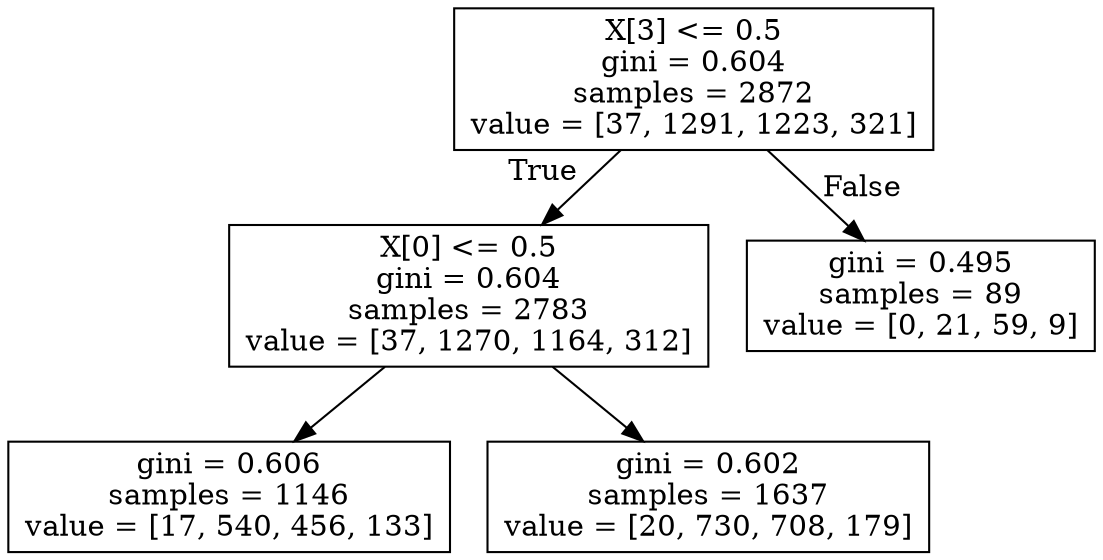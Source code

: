 digraph Tree {
node [shape=box] ;
0 [label="X[3] <= 0.5\ngini = 0.604\nsamples = 2872\nvalue = [37, 1291, 1223, 321]"] ;
1 [label="X[0] <= 0.5\ngini = 0.604\nsamples = 2783\nvalue = [37, 1270, 1164, 312]"] ;
0 -> 1 [labeldistance=2.5, labelangle=45, headlabel="True"] ;
2 [label="gini = 0.606\nsamples = 1146\nvalue = [17, 540, 456, 133]"] ;
1 -> 2 ;
3 [label="gini = 0.602\nsamples = 1637\nvalue = [20, 730, 708, 179]"] ;
1 -> 3 ;
4 [label="gini = 0.495\nsamples = 89\nvalue = [0, 21, 59, 9]"] ;
0 -> 4 [labeldistance=2.5, labelangle=-45, headlabel="False"] ;
}